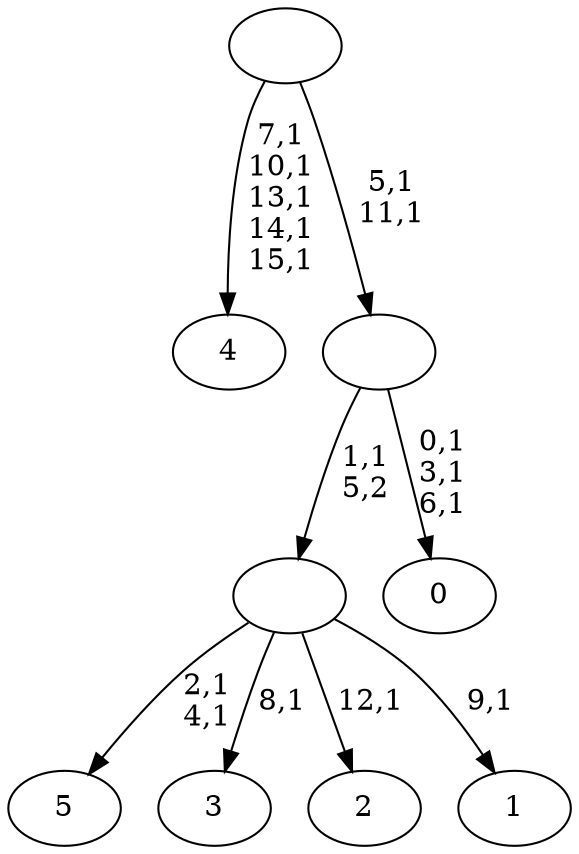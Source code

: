 digraph T {
	22 [label="5"]
	19 [label="4"]
	13 [label="3"]
	11 [label="2"]
	9 [label="1"]
	7 [label=""]
	6 [label="0"]
	2 [label=""]
	0 [label=""]
	7 -> 9 [label="9,1"]
	7 -> 11 [label="12,1"]
	7 -> 13 [label="8,1"]
	7 -> 22 [label="2,1\n4,1"]
	2 -> 6 [label="0,1\n3,1\n6,1"]
	2 -> 7 [label="1,1\n5,2"]
	0 -> 2 [label="5,1\n11,1"]
	0 -> 19 [label="7,1\n10,1\n13,1\n14,1\n15,1"]
}
